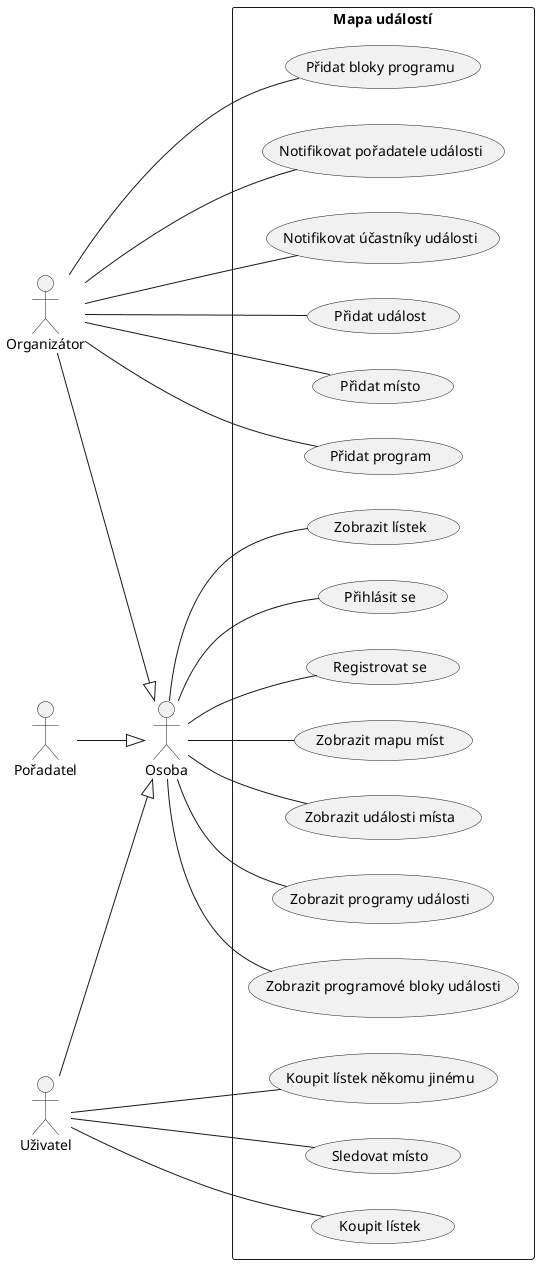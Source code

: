 @startuml
left to right direction

actor Osoba
actor Organizátor
actor Pořadatel
actor Uživatel

Uživatel  --|> Osoba
Pořadatel --|> Osoba
Organizátor --|> Osoba

rectangle "Mapa událostí" {
	Osoba -- (Zobrazit mapu míst)
	Osoba -- (Zobrazit události místa)
	Osoba -- (Zobrazit programy události)
	Osoba -- (Zobrazit programové bloky události)
	Osoba -- (Zobrazit lístek)
	Osoba -- (Přihlásit se)
	Osoba -- (Registrovat se)
	Uživatel -- (Sledovat místo)
	Uživatel -- (Koupit lístek)
	Uživatel -- (Koupit lístek někomu jinému)
	Organizátor -- (Přidat událost)
	Organizátor -- (Přidat místo)
	Organizátor -- (Přidat program)
	Organizátor -- (Přidat bloky programu)
	Organizátor -- (Notifikovat pořadatele události)
	Organizátor -- (Notifikovat účastníky události)
}
@enduml
